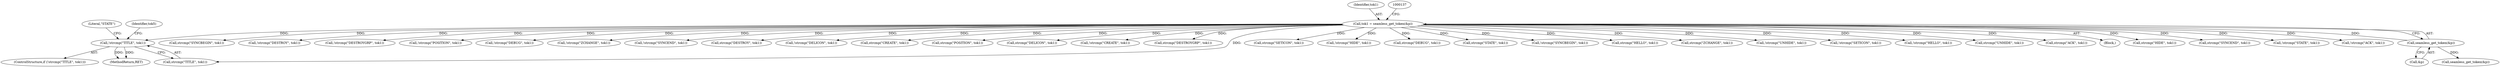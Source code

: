 digraph "0_rdesktop_4dca546d04321a610c1835010b5dad85163b65e1_14@API" {
"1000648" [label="(Call,!strcmp(\"TITLE\", tok1))"];
"1000131" [label="(Call,tok1 = seamless_get_token(&p))"];
"1000133" [label="(Call,seamless_get_token(&p))"];
"1000688" [label="(Call,!strcmp(\"STATE\", tok1))"];
"1000833" [label="(Call,!strcmp(\"ACK\", tok1))"];
"1000655" [label="(Identifier,tok5)"];
"1000754" [label="(Call,strcmp(\"SYNCBEGIN\", tok1))"];
"1000239" [label="(Call,!strcmp(\"DESTROY\", tok1))"];
"1000278" [label="(Call,!strcmp(\"DESTROYGRP\", tok1))"];
"1000505" [label="(Call,!strcmp(\"POSITION\", tok1))"];
"1000741" [label="(Call,!strcmp(\"DEBUG\", tok1))"];
"1000600" [label="(Call,!strcmp(\"ZCHANGE\", tok1))"];
"1000779" [label="(Call,!strcmp(\"SYNCEND\", tok1))"];
"1000240" [label="(Call,strcmp(\"DESTROY\", tok1))"];
"1000450" [label="(Call,!strcmp(\"DELICON\", tok1))"];
"1000173" [label="(Call,strcmp(\"CREATE\", tok1))"];
"1000506" [label="(Call,strcmp(\"POSITION\", tok1))"];
"1000451" [label="(Call,strcmp(\"DELICON\", tok1))"];
"1000172" [label="(Call,!strcmp(\"CREATE\", tok1))"];
"1000279" [label="(Call,strcmp(\"DESTROYGRP\", tok1))"];
"1000649" [label="(Call,strcmp(\"TITLE\", tok1))"];
"1000318" [label="(Call,strcmp(\"SETICON\", tok1))"];
"1000855" [label="(Call,!strcmp(\"HIDE\", tok1))"];
"1000742" [label="(Call,strcmp(\"DEBUG\", tok1))"];
"1000689" [label="(Call,strcmp(\"STATE\", tok1))"];
"1000753" [label="(Call,!strcmp(\"SYNCBEGIN\", tok1))"];
"1000804" [label="(Call,strcmp(\"HELLO\", tok1))"];
"1000601" [label="(Call,strcmp(\"ZCHANGE\", tok1))"];
"1000131" [label="(Call,tok1 = seamless_get_token(&p))"];
"1000880" [label="(Call,!strcmp(\"UNHIDE\", tok1))"];
"1000132" [label="(Identifier,tok1)"];
"1000133" [label="(Call,seamless_get_token(&p))"];
"1000647" [label="(ControlStructure,if (!strcmp(\"TITLE\", tok1)))"];
"1000648" [label="(Call,!strcmp(\"TITLE\", tok1))"];
"1000317" [label="(Call,!strcmp(\"SETICON\", tok1))"];
"1000803" [label="(Call,!strcmp(\"HELLO\", tok1))"];
"1000881" [label="(Call,strcmp(\"UNHIDE\", tok1))"];
"1000834" [label="(Call,strcmp(\"ACK\", tok1))"];
"1000690" [label="(Literal,\"STATE\")"];
"1000104" [label="(Block,)"];
"1000134" [label="(Call,&p)"];
"1000856" [label="(Call,strcmp(\"HIDE\", tok1))"];
"1000138" [label="(Call,seamless_get_token(&p))"];
"1000780" [label="(Call,strcmp(\"SYNCEND\", tok1))"];
"1000907" [label="(MethodReturn,RET)"];
"1000648" -> "1000647"  [label="AST: "];
"1000648" -> "1000649"  [label="CFG: "];
"1000649" -> "1000648"  [label="AST: "];
"1000655" -> "1000648"  [label="CFG: "];
"1000690" -> "1000648"  [label="CFG: "];
"1000648" -> "1000907"  [label="DDG: "];
"1000648" -> "1000907"  [label="DDG: "];
"1000131" -> "1000648"  [label="DDG: "];
"1000131" -> "1000104"  [label="AST: "];
"1000131" -> "1000133"  [label="CFG: "];
"1000132" -> "1000131"  [label="AST: "];
"1000133" -> "1000131"  [label="AST: "];
"1000137" -> "1000131"  [label="CFG: "];
"1000133" -> "1000131"  [label="DDG: "];
"1000131" -> "1000172"  [label="DDG: "];
"1000131" -> "1000173"  [label="DDG: "];
"1000131" -> "1000239"  [label="DDG: "];
"1000131" -> "1000240"  [label="DDG: "];
"1000131" -> "1000278"  [label="DDG: "];
"1000131" -> "1000279"  [label="DDG: "];
"1000131" -> "1000317"  [label="DDG: "];
"1000131" -> "1000318"  [label="DDG: "];
"1000131" -> "1000450"  [label="DDG: "];
"1000131" -> "1000451"  [label="DDG: "];
"1000131" -> "1000505"  [label="DDG: "];
"1000131" -> "1000506"  [label="DDG: "];
"1000131" -> "1000600"  [label="DDG: "];
"1000131" -> "1000601"  [label="DDG: "];
"1000131" -> "1000649"  [label="DDG: "];
"1000131" -> "1000688"  [label="DDG: "];
"1000131" -> "1000689"  [label="DDG: "];
"1000131" -> "1000741"  [label="DDG: "];
"1000131" -> "1000742"  [label="DDG: "];
"1000131" -> "1000753"  [label="DDG: "];
"1000131" -> "1000754"  [label="DDG: "];
"1000131" -> "1000779"  [label="DDG: "];
"1000131" -> "1000780"  [label="DDG: "];
"1000131" -> "1000803"  [label="DDG: "];
"1000131" -> "1000804"  [label="DDG: "];
"1000131" -> "1000833"  [label="DDG: "];
"1000131" -> "1000834"  [label="DDG: "];
"1000131" -> "1000855"  [label="DDG: "];
"1000131" -> "1000856"  [label="DDG: "];
"1000131" -> "1000880"  [label="DDG: "];
"1000131" -> "1000881"  [label="DDG: "];
"1000133" -> "1000134"  [label="CFG: "];
"1000134" -> "1000133"  [label="AST: "];
"1000133" -> "1000138"  [label="DDG: "];
}
